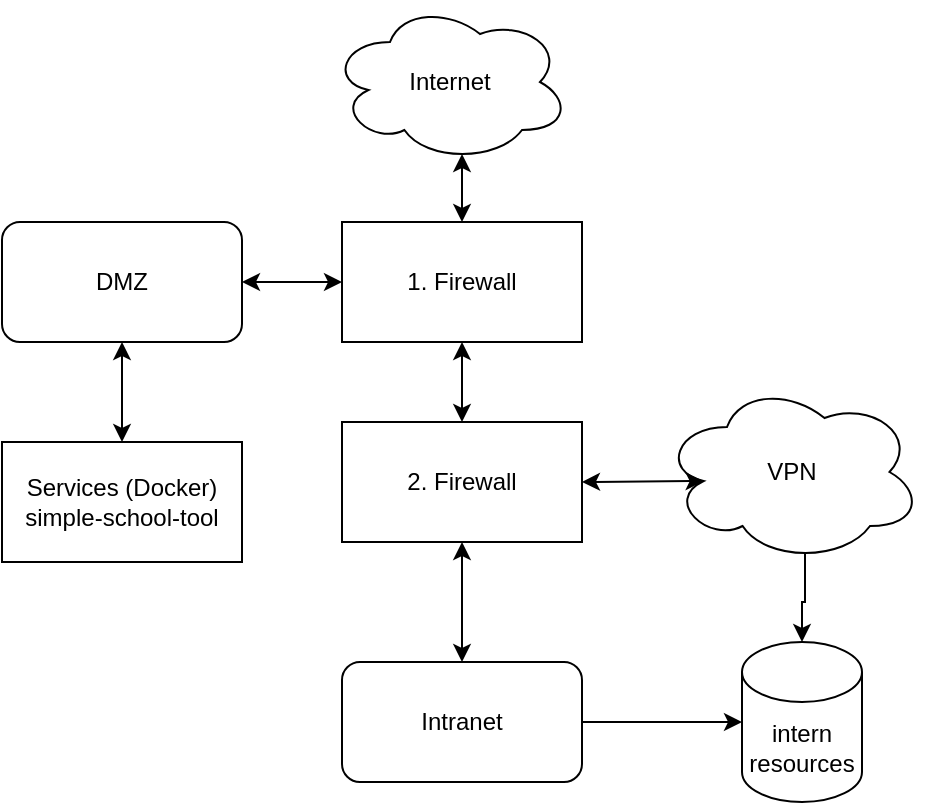 <mxfile version="14.4.4" type="device"><diagram id="prtHgNgQTEPvFCAcTncT" name="Page-1"><mxGraphModel dx="1038" dy="509" grid="1" gridSize="10" guides="1" tooltips="1" connect="1" arrows="1" fold="1" page="1" pageScale="1" pageWidth="827" pageHeight="1169" math="0" shadow="0"><root><mxCell id="0"/><mxCell id="1" parent="0"/><mxCell id="GmBa5FwHVXdfQAaOJXu2-1" value="Internet" style="ellipse;shape=cloud;whiteSpace=wrap;html=1;" vertex="1" parent="1"><mxGeometry x="354" y="40" width="120" height="80" as="geometry"/></mxCell><mxCell id="GmBa5FwHVXdfQAaOJXu2-2" value="1. Firewall" style="rounded=0;whiteSpace=wrap;html=1;" vertex="1" parent="1"><mxGeometry x="360" y="150" width="120" height="60" as="geometry"/></mxCell><mxCell id="GmBa5FwHVXdfQAaOJXu2-3" value="2. Firewall" style="rounded=0;whiteSpace=wrap;html=1;" vertex="1" parent="1"><mxGeometry x="360" y="250" width="120" height="60" as="geometry"/></mxCell><mxCell id="GmBa5FwHVXdfQAaOJXu2-4" value="DMZ" style="rounded=1;whiteSpace=wrap;html=1;" vertex="1" parent="1"><mxGeometry x="190" y="150" width="120" height="60" as="geometry"/></mxCell><mxCell id="GmBa5FwHVXdfQAaOJXu2-15" value="" style="edgeStyle=orthogonalEdgeStyle;rounded=0;orthogonalLoop=1;jettySize=auto;html=1;" edge="1" parent="1" source="GmBa5FwHVXdfQAaOJXu2-5" target="GmBa5FwHVXdfQAaOJXu2-14"><mxGeometry relative="1" as="geometry"/></mxCell><mxCell id="GmBa5FwHVXdfQAaOJXu2-5" value="Intranet" style="rounded=1;whiteSpace=wrap;html=1;" vertex="1" parent="1"><mxGeometry x="360" y="370" width="120" height="60" as="geometry"/></mxCell><mxCell id="GmBa5FwHVXdfQAaOJXu2-16" value="" style="edgeStyle=orthogonalEdgeStyle;rounded=0;orthogonalLoop=1;jettySize=auto;html=1;exitX=0.55;exitY=0.95;exitDx=0;exitDy=0;exitPerimeter=0;" edge="1" parent="1" source="GmBa5FwHVXdfQAaOJXu2-6" target="GmBa5FwHVXdfQAaOJXu2-14"><mxGeometry relative="1" as="geometry"/></mxCell><mxCell id="GmBa5FwHVXdfQAaOJXu2-6" value="VPN" style="ellipse;shape=cloud;whiteSpace=wrap;html=1;" vertex="1" parent="1"><mxGeometry x="520" y="230" width="130" height="90" as="geometry"/></mxCell><mxCell id="GmBa5FwHVXdfQAaOJXu2-7" value="" style="endArrow=classic;startArrow=classic;html=1;entryX=0.55;entryY=0.95;entryDx=0;entryDy=0;entryPerimeter=0;" edge="1" parent="1" source="GmBa5FwHVXdfQAaOJXu2-2" target="GmBa5FwHVXdfQAaOJXu2-1"><mxGeometry width="50" height="50" relative="1" as="geometry"><mxPoint x="530" y="160" as="sourcePoint"/><mxPoint x="580" y="110" as="targetPoint"/></mxGeometry></mxCell><mxCell id="GmBa5FwHVXdfQAaOJXu2-8" value="" style="endArrow=classic;startArrow=classic;html=1;entryX=0;entryY=0.5;entryDx=0;entryDy=0;exitX=1;exitY=0.5;exitDx=0;exitDy=0;" edge="1" parent="1" source="GmBa5FwHVXdfQAaOJXu2-4" target="GmBa5FwHVXdfQAaOJXu2-2"><mxGeometry width="50" height="50" relative="1" as="geometry"><mxPoint x="400" y="300" as="sourcePoint"/><mxPoint x="450" y="250" as="targetPoint"/></mxGeometry></mxCell><mxCell id="GmBa5FwHVXdfQAaOJXu2-9" value="" style="endArrow=classic;startArrow=classic;html=1;entryX=0.5;entryY=1;entryDx=0;entryDy=0;" edge="1" parent="1" source="GmBa5FwHVXdfQAaOJXu2-3" target="GmBa5FwHVXdfQAaOJXu2-2"><mxGeometry width="50" height="50" relative="1" as="geometry"><mxPoint x="540" y="320" as="sourcePoint"/><mxPoint x="590" y="270" as="targetPoint"/></mxGeometry></mxCell><mxCell id="GmBa5FwHVXdfQAaOJXu2-10" value="" style="endArrow=classic;startArrow=classic;html=1;entryX=0.5;entryY=1;entryDx=0;entryDy=0;exitX=0.5;exitY=0;exitDx=0;exitDy=0;" edge="1" parent="1" source="GmBa5FwHVXdfQAaOJXu2-5" target="GmBa5FwHVXdfQAaOJXu2-3"><mxGeometry width="50" height="50" relative="1" as="geometry"><mxPoint x="460" y="400" as="sourcePoint"/><mxPoint x="510" y="350" as="targetPoint"/></mxGeometry></mxCell><mxCell id="GmBa5FwHVXdfQAaOJXu2-13" value="" style="endArrow=classic;startArrow=classic;html=1;exitX=1;exitY=0.5;exitDx=0;exitDy=0;entryX=0.16;entryY=0.55;entryDx=0;entryDy=0;entryPerimeter=0;" edge="1" parent="1" source="GmBa5FwHVXdfQAaOJXu2-3" target="GmBa5FwHVXdfQAaOJXu2-6"><mxGeometry width="50" height="50" relative="1" as="geometry"><mxPoint x="560" y="230" as="sourcePoint"/><mxPoint x="610" y="180" as="targetPoint"/></mxGeometry></mxCell><mxCell id="GmBa5FwHVXdfQAaOJXu2-14" value="intern&lt;br&gt;resources" style="shape=cylinder3;whiteSpace=wrap;html=1;boundedLbl=1;backgroundOutline=1;size=15;align=center;" vertex="1" parent="1"><mxGeometry x="560" y="360" width="60" height="80" as="geometry"/></mxCell><mxCell id="GmBa5FwHVXdfQAaOJXu2-17" value="Services (Docker)&lt;br&gt;simple-school-tool" style="rounded=0;whiteSpace=wrap;html=1;" vertex="1" parent="1"><mxGeometry x="190" y="260" width="120" height="60" as="geometry"/></mxCell><mxCell id="GmBa5FwHVXdfQAaOJXu2-18" value="" style="endArrow=classic;startArrow=classic;html=1;entryX=0.5;entryY=1;entryDx=0;entryDy=0;exitX=0.5;exitY=0;exitDx=0;exitDy=0;" edge="1" parent="1" source="GmBa5FwHVXdfQAaOJXu2-17" target="GmBa5FwHVXdfQAaOJXu2-4"><mxGeometry width="50" height="50" relative="1" as="geometry"><mxPoint x="40" y="370" as="sourcePoint"/><mxPoint x="90" y="320" as="targetPoint"/></mxGeometry></mxCell></root></mxGraphModel></diagram></mxfile>